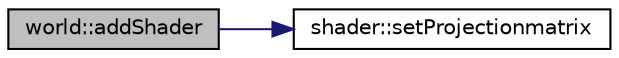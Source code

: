 digraph "world::addShader"
{
  edge [fontname="Helvetica",fontsize="10",labelfontname="Helvetica",labelfontsize="10"];
  node [fontname="Helvetica",fontsize="10",shape=record];
  rankdir="LR";
  Node7 [label="world::addShader",height=0.2,width=0.4,color="black", fillcolor="grey75", style="filled", fontcolor="black"];
  Node7 -> Node8 [color="midnightblue",fontsize="10",style="solid",fontname="Helvetica"];
  Node8 [label="shader::setProjectionmatrix",height=0.2,width=0.4,color="black", fillcolor="white", style="filled",URL="$classshader.html#a21dbee719d948037b97cf5f0a4f9964f",tooltip="This function sets the projection matrix of the shader to the given matrix. "];
}
